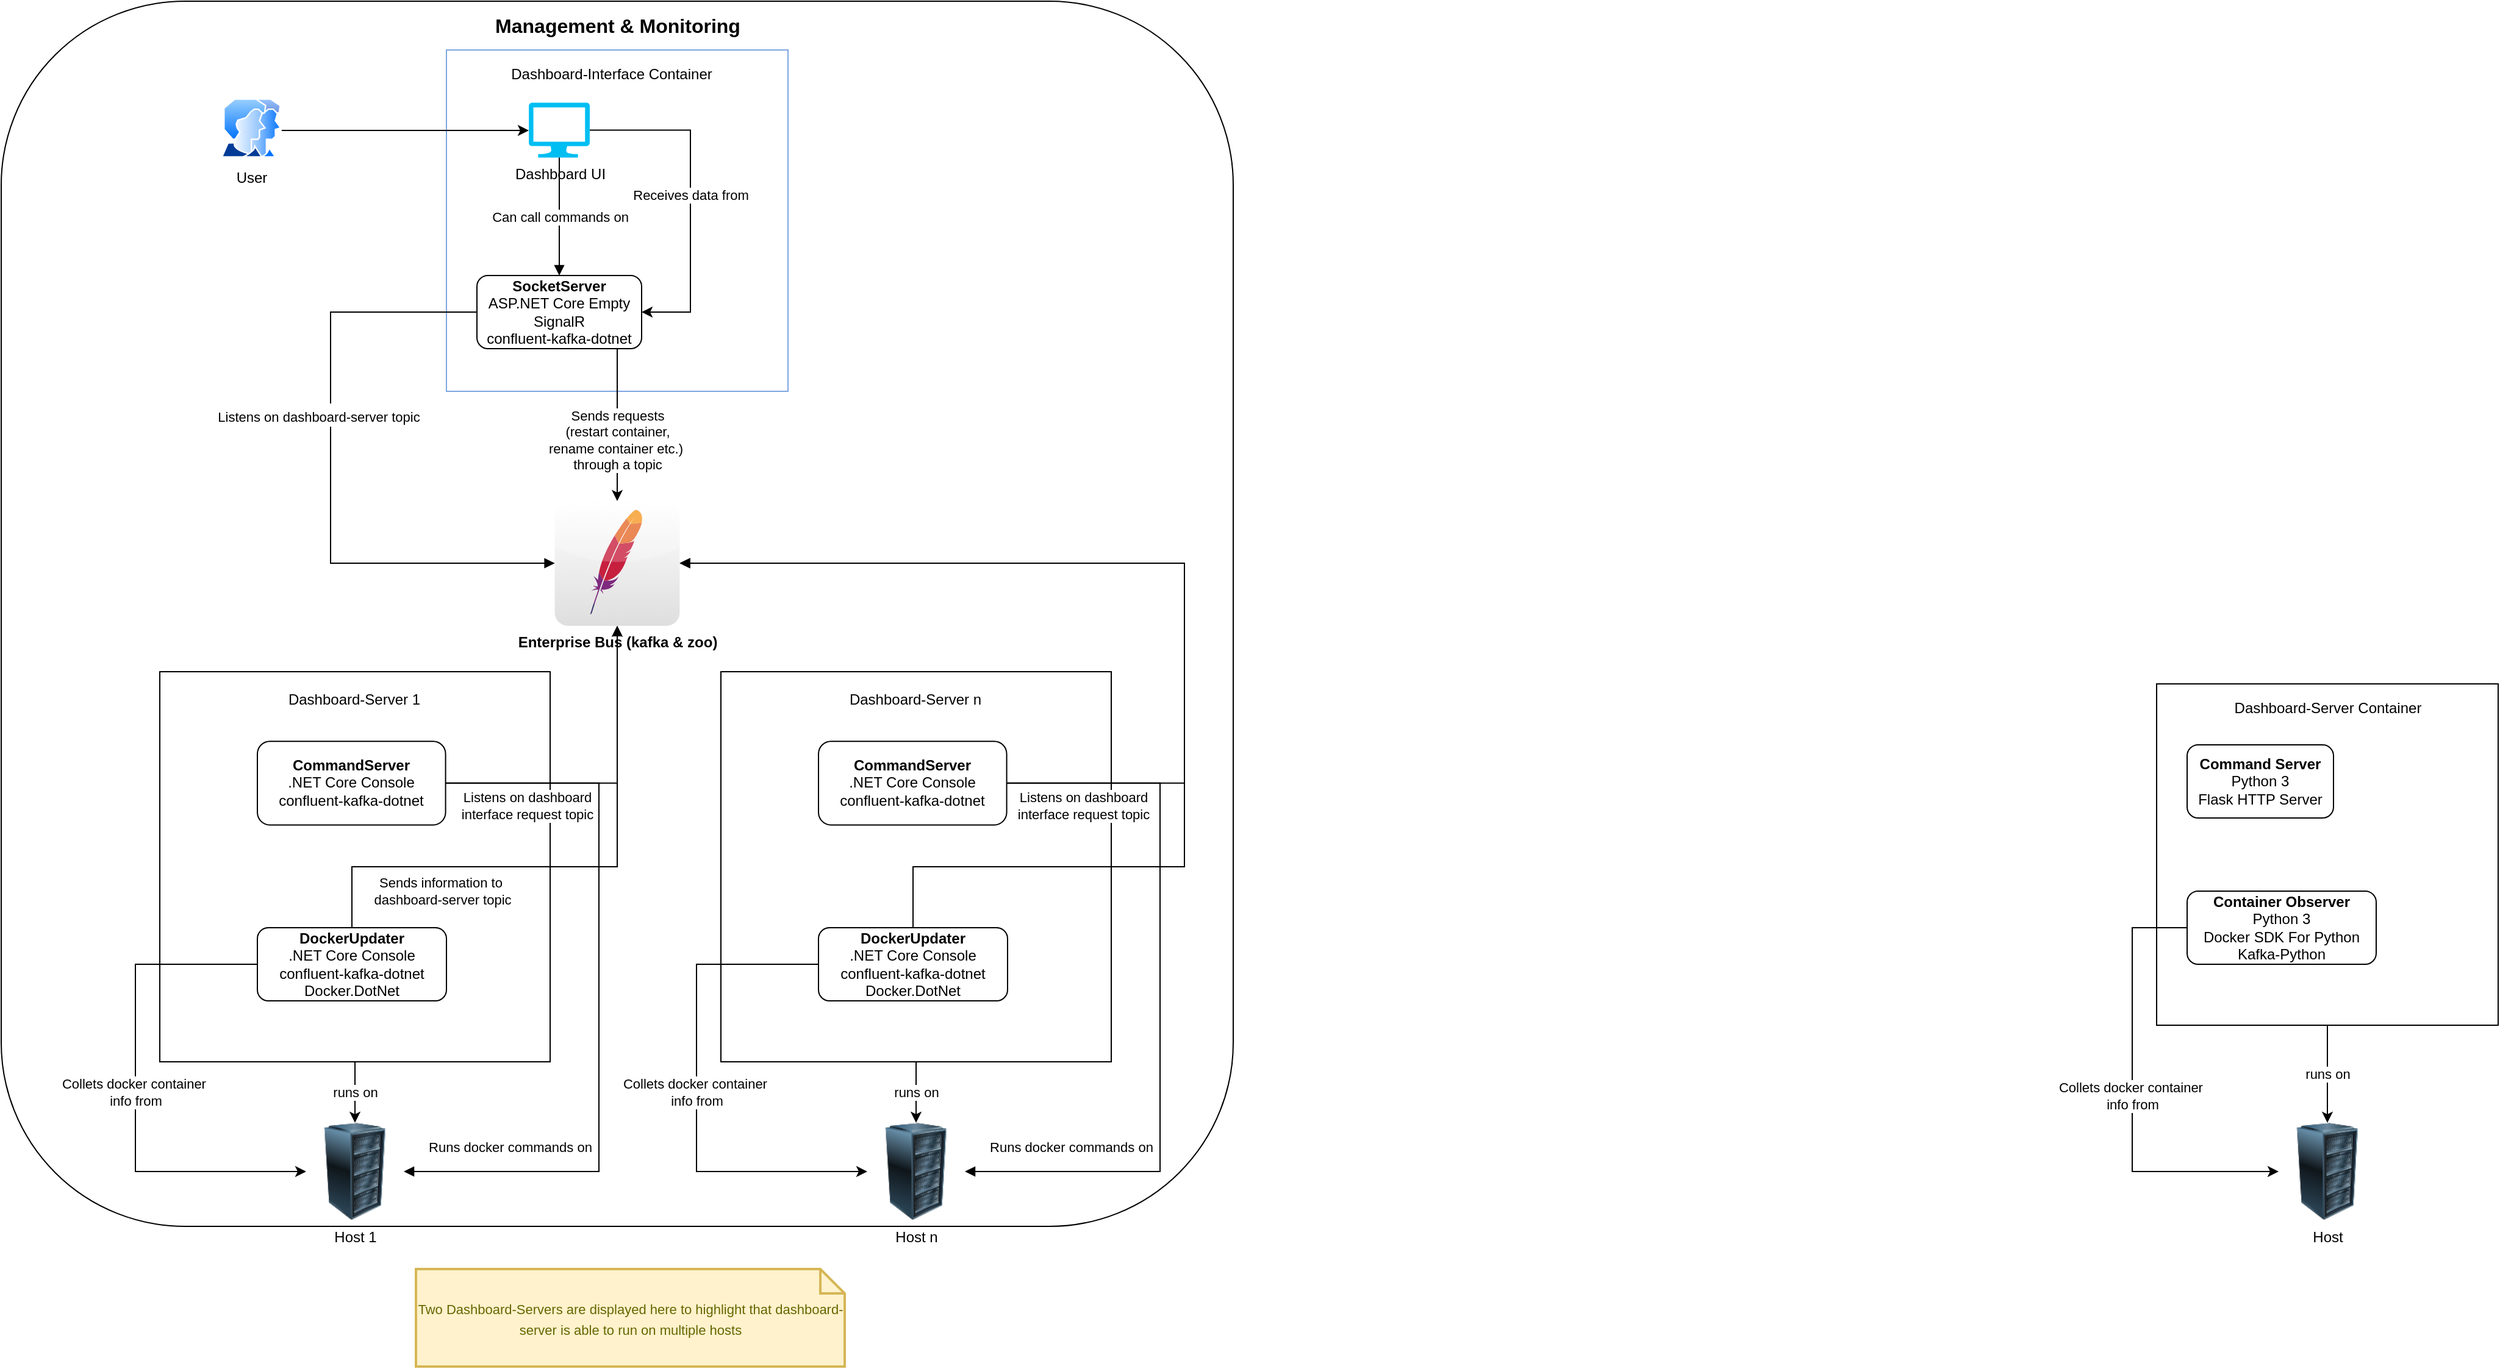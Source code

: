<mxfile version="13.6.2" type="device"><diagram id="EW7lvQHSEt5OGGt3uh2g" name="Page-1"><mxGraphModel dx="1580" dy="2398" grid="1" gridSize="10" guides="1" tooltips="1" connect="1" arrows="1" fold="1" page="1" pageScale="1" pageWidth="827" pageHeight="1169" math="0" shadow="0"><root><mxCell id="0"/><mxCell id="1" parent="0"/><mxCell id="G_wXkEdF7VOo3HFoWq-Z-2" value="" style="rounded=1;whiteSpace=wrap;html=1;" parent="1" vertex="1"><mxGeometry x="20.0" y="-10" width="1010" height="1005" as="geometry"/></mxCell><mxCell id="27ya8WVBaCJasNRtcrxf-12" value="" style="whiteSpace=wrap;html=1;aspect=fixed;" parent="1" vertex="1"><mxGeometry x="150" y="540" width="320" height="320" as="geometry"/></mxCell><mxCell id="27ya8WVBaCJasNRtcrxf-3" value="User" style="aspect=fixed;perimeter=ellipsePerimeter;html=1;align=center;shadow=0;dashed=0;spacingTop=3;image;image=img/lib/active_directory/user_accounts.svg;" parent="1" vertex="1"><mxGeometry x="200" y="69.75" width="50" height="48.5" as="geometry"/></mxCell><mxCell id="27ya8WVBaCJasNRtcrxf-26" value="Sends information&amp;nbsp;to&lt;br&gt;&amp;nbsp;dashboard-server topic" style="edgeStyle=orthogonalEdgeStyle;rounded=0;orthogonalLoop=1;jettySize=auto;html=1;startArrow=none;startFill=0;endArrow=classic;endFill=1;" parent="1" source="27ya8WVBaCJasNRtcrxf-20" target="27ya8WVBaCJasNRtcrxf-15" edge="1"><mxGeometry x="-0.473" y="-20" relative="1" as="geometry"><Array as="points"><mxPoint x="308" y="700"/><mxPoint x="525" y="700"/></Array><mxPoint as="offset"/></mxGeometry></mxCell><mxCell id="G_wXkEdF7VOo3HFoWq-Z-3" value="Management &amp;amp; Monitoring" style="text;html=1;strokeColor=none;fillColor=none;align=center;verticalAlign=middle;whiteSpace=wrap;rounded=0;fontSize=16;fontStyle=1" parent="1" vertex="1"><mxGeometry x="388.5" width="273" height="20" as="geometry"/></mxCell><mxCell id="27ya8WVBaCJasNRtcrxf-5" value="" style="whiteSpace=wrap;html=1;aspect=fixed;strokeColor=#7EA6E0;" parent="1" vertex="1"><mxGeometry x="385" y="30" width="280" height="280" as="geometry"/></mxCell><mxCell id="27ya8WVBaCJasNRtcrxf-6" value="Dashboard-Interface Container" style="text;html=1;strokeColor=none;fillColor=none;align=center;verticalAlign=middle;whiteSpace=wrap;rounded=0;" parent="1" vertex="1"><mxGeometry x="422.5" y="40" width="195" height="20" as="geometry"/></mxCell><mxCell id="27ya8WVBaCJasNRtcrxf-11" value="Receives data from" style="edgeStyle=orthogonalEdgeStyle;rounded=0;orthogonalLoop=1;jettySize=auto;html=1;startArrow=none;startFill=0;endArrow=classic;endFill=1;exitX=1;exitY=0.5;exitDx=0;exitDy=0;exitPerimeter=0;" parent="1" source="27ya8WVBaCJasNRtcrxf-2" target="27ya8WVBaCJasNRtcrxf-10" edge="1"><mxGeometry relative="1" as="geometry"><Array as="points"><mxPoint x="585" y="96"/><mxPoint x="585" y="245"/></Array></mxGeometry></mxCell><mxCell id="27ya8WVBaCJasNRtcrxf-2" value="Dashboard UI" style="verticalLabelPosition=bottom;html=1;verticalAlign=top;align=center;strokeColor=none;fillColor=#00BEF2;shape=mxgraph.azure.computer;pointerEvents=1;" parent="1" vertex="1"><mxGeometry x="452.5" y="73.25" width="50" height="45" as="geometry"/></mxCell><mxCell id="G_wXkEdF7VOo3HFoWq-Z-1" value="Can call commands on" style="edgeStyle=orthogonalEdgeStyle;rounded=0;orthogonalLoop=1;jettySize=auto;html=1;endArrow=none;endFill=0;startArrow=block;startFill=1;" parent="1" source="27ya8WVBaCJasNRtcrxf-10" target="27ya8WVBaCJasNRtcrxf-2" edge="1"><mxGeometry relative="1" as="geometry"/></mxCell><mxCell id="27ya8WVBaCJasNRtcrxf-10" value="&lt;b&gt;SocketServer&lt;br&gt;&lt;/b&gt;ASP.NET Core Empty&lt;br&gt;SignalR&lt;br&gt;confluent-kafka-dotnet" style="rounded=1;whiteSpace=wrap;html=1;" parent="1" vertex="1"><mxGeometry x="410" y="215" width="135" height="60" as="geometry"/></mxCell><mxCell id="27ya8WVBaCJasNRtcrxf-15" value="&lt;b&gt;Enterprise Bus (kafka &amp;amp; zoo)&lt;/b&gt;" style="dashed=0;outlineConnect=0;html=1;align=center;labelPosition=center;verticalLabelPosition=bottom;verticalAlign=top;shape=mxgraph.webicons.apache;gradientColor=#DFDEDE" parent="1" vertex="1"><mxGeometry x="473.8" y="400" width="102.4" height="102.4" as="geometry"/></mxCell><mxCell id="G_wXkEdF7VOo3HFoWq-Z-5" value="&lt;font style=&quot;font-size: 11px&quot;&gt;Listens on&amp;nbsp;dashboard-server topic&lt;/font&gt;" style="edgeStyle=orthogonalEdgeStyle;rounded=0;orthogonalLoop=1;jettySize=auto;html=1;startArrow=none;startFill=0;endArrow=block;endFill=1;fontSize=16;exitX=0;exitY=0.5;exitDx=0;exitDy=0;" parent="1" source="27ya8WVBaCJasNRtcrxf-10" target="27ya8WVBaCJasNRtcrxf-15" edge="1"><mxGeometry x="-0.202" y="-10" relative="1" as="geometry"><Array as="points"><mxPoint x="290" y="245"/><mxPoint x="290" y="451"/></Array><mxPoint as="offset"/></mxGeometry></mxCell><mxCell id="G_wXkEdF7VOo3HFoWq-Z-6" value="" style="group" parent="1" vertex="1" connectable="0"><mxGeometry x="1787" y="590" width="280" height="360" as="geometry"/></mxCell><mxCell id="G_wXkEdF7VOo3HFoWq-Z-7" value="" style="group" parent="G_wXkEdF7VOo3HFoWq-Z-6" vertex="1" connectable="0"><mxGeometry y="-40" width="280" height="280" as="geometry"/></mxCell><mxCell id="G_wXkEdF7VOo3HFoWq-Z-8" value="" style="whiteSpace=wrap;html=1;aspect=fixed;" parent="G_wXkEdF7VOo3HFoWq-Z-7" vertex="1"><mxGeometry width="280" height="280" as="geometry"/></mxCell><mxCell id="G_wXkEdF7VOo3HFoWq-Z-9" value="Dashboard-Server Container" style="text;html=1;strokeColor=none;fillColor=none;align=center;verticalAlign=middle;whiteSpace=wrap;rounded=0;" parent="G_wXkEdF7VOo3HFoWq-Z-7" vertex="1"><mxGeometry x="47.5" y="10" width="185" height="20" as="geometry"/></mxCell><mxCell id="G_wXkEdF7VOo3HFoWq-Z-10" value="&lt;b&gt;Command Server&lt;/b&gt;&lt;br&gt;Python 3&lt;br&gt;Flask HTTP Server" style="rounded=1;whiteSpace=wrap;html=1;" parent="G_wXkEdF7VOo3HFoWq-Z-7" vertex="1"><mxGeometry x="25" y="50" width="120" height="60" as="geometry"/></mxCell><mxCell id="G_wXkEdF7VOo3HFoWq-Z-11" value="Collets docker container&amp;nbsp;&lt;br&gt;info from" style="edgeStyle=orthogonalEdgeStyle;rounded=0;orthogonalLoop=1;jettySize=auto;html=1;startArrow=none;startFill=0;endArrow=classic;endFill=1;" parent="G_wXkEdF7VOo3HFoWq-Z-6" source="G_wXkEdF7VOo3HFoWq-Z-12" target="G_wXkEdF7VOo3HFoWq-Z-13" edge="1"><mxGeometry relative="1" as="geometry"><Array as="points"><mxPoint x="-20" y="160"/><mxPoint x="-20" y="360"/></Array></mxGeometry></mxCell><mxCell id="G_wXkEdF7VOo3HFoWq-Z-12" value="&lt;b&gt;Container Observer&lt;/b&gt;&lt;br&gt;Python 3&lt;br&gt;Docker SDK For Python&lt;br&gt;Kafka-Python" style="rounded=1;whiteSpace=wrap;html=1;" parent="G_wXkEdF7VOo3HFoWq-Z-6" vertex="1"><mxGeometry x="25" y="130" width="155" height="60" as="geometry"/></mxCell><mxCell id="G_wXkEdF7VOo3HFoWq-Z-13" value="Host" style="image;html=1;labelBackgroundColor=#ffffff;image=img/lib/clip_art/computers/Server_Rack_128x128.png" parent="G_wXkEdF7VOo3HFoWq-Z-6" vertex="1"><mxGeometry x="100" y="320" width="80" height="80" as="geometry"/></mxCell><mxCell id="G_wXkEdF7VOo3HFoWq-Z-14" value="runs on" style="edgeStyle=orthogonalEdgeStyle;rounded=0;orthogonalLoop=1;jettySize=auto;html=1;startArrow=none;startFill=0;endArrow=classic;endFill=1;" parent="G_wXkEdF7VOo3HFoWq-Z-6" source="G_wXkEdF7VOo3HFoWq-Z-8" target="G_wXkEdF7VOo3HFoWq-Z-13" edge="1"><mxGeometry relative="1" as="geometry"/></mxCell><mxCell id="27ya8WVBaCJasNRtcrxf-4" style="edgeStyle=orthogonalEdgeStyle;rounded=0;orthogonalLoop=1;jettySize=auto;html=1;" parent="1" source="27ya8WVBaCJasNRtcrxf-3" target="27ya8WVBaCJasNRtcrxf-2" edge="1"><mxGeometry relative="1" as="geometry"><Array as="points"><mxPoint x="330" y="96"/><mxPoint x="330" y="96"/></Array></mxGeometry></mxCell><mxCell id="27ya8WVBaCJasNRtcrxf-18" value="Sends&amp;nbsp;requests&lt;br&gt;(restart container, &lt;br&gt;rename container etc.)&amp;nbsp;&lt;br&gt;through a topic" style="edgeStyle=orthogonalEdgeStyle;rounded=0;orthogonalLoop=1;jettySize=auto;html=1;startArrow=none;startFill=0;endArrow=classic;endFill=1;" parent="1" source="27ya8WVBaCJasNRtcrxf-10" target="27ya8WVBaCJasNRtcrxf-15" edge="1"><mxGeometry x="0.2" relative="1" as="geometry"><Array as="points"><mxPoint x="525" y="330"/><mxPoint x="525" y="330"/></Array><mxPoint as="offset"/></mxGeometry></mxCell><mxCell id="27ya8WVBaCJasNRtcrxf-24" value="Collets docker container&amp;nbsp;&lt;br&gt;info from" style="edgeStyle=orthogonalEdgeStyle;rounded=0;orthogonalLoop=1;jettySize=auto;html=1;startArrow=none;startFill=0;endArrow=classic;endFill=1;" parent="1" source="27ya8WVBaCJasNRtcrxf-20" target="27ya8WVBaCJasNRtcrxf-22" edge="1"><mxGeometry relative="1" as="geometry"><Array as="points"><mxPoint x="130" y="780"/><mxPoint x="130" y="950"/></Array></mxGeometry></mxCell><mxCell id="27ya8WVBaCJasNRtcrxf-20" value="&lt;b&gt;DockerUpdater&lt;/b&gt;&lt;br&gt;.NET Core Console&lt;br&gt;confluent-kafka-dotnet&lt;br&gt;Docker.DotNet" style="rounded=1;whiteSpace=wrap;html=1;" parent="1" vertex="1"><mxGeometry x="230" y="750" width="155" height="60" as="geometry"/></mxCell><mxCell id="27ya8WVBaCJasNRtcrxf-22" value="Host 1" style="image;html=1;labelBackgroundColor=#ffffff;image=img/lib/clip_art/computers/Server_Rack_128x128.png" parent="1" vertex="1"><mxGeometry x="270" y="910" width="80" height="80" as="geometry"/></mxCell><mxCell id="27ya8WVBaCJasNRtcrxf-23" value="runs on" style="edgeStyle=orthogonalEdgeStyle;rounded=0;orthogonalLoop=1;jettySize=auto;html=1;startArrow=none;startFill=0;endArrow=classic;endFill=1;" parent="1" source="27ya8WVBaCJasNRtcrxf-12" target="27ya8WVBaCJasNRtcrxf-22" edge="1"><mxGeometry relative="1" as="geometry"/></mxCell><mxCell id="27ya8WVBaCJasNRtcrxf-13" value="Dashboard-Server 1" style="text;html=1;strokeColor=none;fillColor=none;align=center;verticalAlign=middle;whiteSpace=wrap;rounded=0;" parent="1" vertex="1"><mxGeometry x="204.286" y="551.429" width="211.429" height="22.857" as="geometry"/></mxCell><mxCell id="t01zvd165s5X_d--K_lY-4" value="Listens on dashboard&lt;br&gt;interface request topic" style="edgeStyle=orthogonalEdgeStyle;rounded=0;orthogonalLoop=1;jettySize=auto;html=1;startArrow=none;startFill=0;endArrow=block;endFill=1;" edge="1" parent="1" source="27ya8WVBaCJasNRtcrxf-16" target="27ya8WVBaCJasNRtcrxf-15"><mxGeometry x="-0.503" y="-19" relative="1" as="geometry"><Array as="points"><mxPoint x="525" y="631"/></Array><mxPoint as="offset"/></mxGeometry></mxCell><mxCell id="t01zvd165s5X_d--K_lY-5" value="Runs docker commands on" style="edgeStyle=orthogonalEdgeStyle;rounded=0;orthogonalLoop=1;jettySize=auto;html=1;startArrow=none;startFill=0;endArrow=block;endFill=1;" edge="1" parent="1" source="27ya8WVBaCJasNRtcrxf-16" target="27ya8WVBaCJasNRtcrxf-22"><mxGeometry x="0.712" y="-20" relative="1" as="geometry"><Array as="points"><mxPoint x="510" y="631"/><mxPoint x="510" y="950"/></Array><mxPoint as="offset"/></mxGeometry></mxCell><mxCell id="27ya8WVBaCJasNRtcrxf-16" value="&lt;b&gt;CommandServer&lt;/b&gt;&lt;br&gt;.NET Core Console&lt;br&gt;confluent-kafka-dotnet" style="rounded=1;whiteSpace=wrap;html=1;" parent="1" vertex="1"><mxGeometry x="230.001" y="597.143" width="154.286" height="68.571" as="geometry"/></mxCell><mxCell id="t01zvd165s5X_d--K_lY-6" value="" style="whiteSpace=wrap;html=1;aspect=fixed;" vertex="1" parent="1"><mxGeometry x="610" y="540" width="320" height="320" as="geometry"/></mxCell><mxCell id="t01zvd165s5X_d--K_lY-7" value="Collets docker container&amp;nbsp;&lt;br&gt;info from" style="edgeStyle=orthogonalEdgeStyle;rounded=0;orthogonalLoop=1;jettySize=auto;html=1;startArrow=none;startFill=0;endArrow=classic;endFill=1;" edge="1" parent="1" source="t01zvd165s5X_d--K_lY-8" target="t01zvd165s5X_d--K_lY-9"><mxGeometry relative="1" as="geometry"><Array as="points"><mxPoint x="590" y="780"/><mxPoint x="590" y="950"/></Array></mxGeometry></mxCell><mxCell id="t01zvd165s5X_d--K_lY-16" style="edgeStyle=orthogonalEdgeStyle;rounded=0;orthogonalLoop=1;jettySize=auto;html=1;startArrow=none;startFill=0;endArrow=block;endFill=1;" edge="1" parent="1" source="t01zvd165s5X_d--K_lY-8" target="27ya8WVBaCJasNRtcrxf-15"><mxGeometry relative="1" as="geometry"><Array as="points"><mxPoint x="768" y="700"/><mxPoint x="990" y="700"/><mxPoint x="990" y="451"/></Array></mxGeometry></mxCell><mxCell id="t01zvd165s5X_d--K_lY-8" value="&lt;b&gt;DockerUpdater&lt;/b&gt;&lt;br&gt;.NET Core Console&lt;br&gt;confluent-kafka-dotnet&lt;br&gt;Docker.DotNet" style="rounded=1;whiteSpace=wrap;html=1;" vertex="1" parent="1"><mxGeometry x="690" y="750" width="155" height="60" as="geometry"/></mxCell><mxCell id="t01zvd165s5X_d--K_lY-9" value="Host n" style="image;html=1;labelBackgroundColor=#ffffff;image=img/lib/clip_art/computers/Server_Rack_128x128.png" vertex="1" parent="1"><mxGeometry x="730" y="910" width="80" height="80" as="geometry"/></mxCell><mxCell id="t01zvd165s5X_d--K_lY-10" value="runs on" style="edgeStyle=orthogonalEdgeStyle;rounded=0;orthogonalLoop=1;jettySize=auto;html=1;startArrow=none;startFill=0;endArrow=classic;endFill=1;" edge="1" parent="1" source="t01zvd165s5X_d--K_lY-6" target="t01zvd165s5X_d--K_lY-9"><mxGeometry relative="1" as="geometry"/></mxCell><mxCell id="t01zvd165s5X_d--K_lY-11" value="Dashboard-Server n" style="text;html=1;strokeColor=none;fillColor=none;align=center;verticalAlign=middle;whiteSpace=wrap;rounded=0;" vertex="1" parent="1"><mxGeometry x="664.286" y="551.429" width="211.429" height="22.857" as="geometry"/></mxCell><mxCell id="t01zvd165s5X_d--K_lY-12" value="Listens on dashboard&lt;br&gt;interface request topic" style="edgeStyle=orthogonalEdgeStyle;rounded=0;orthogonalLoop=1;jettySize=auto;html=1;startArrow=none;startFill=0;endArrow=block;endFill=1;" edge="1" parent="1" source="t01zvd165s5X_d--K_lY-14" target="27ya8WVBaCJasNRtcrxf-15"><mxGeometry x="-0.83" y="-19" relative="1" as="geometry"><mxPoint x="980.0" y="502.4" as="targetPoint"/><Array as="points"><mxPoint x="990" y="631"/><mxPoint x="990" y="451"/></Array><mxPoint as="offset"/></mxGeometry></mxCell><mxCell id="t01zvd165s5X_d--K_lY-13" value="Runs docker commands on" style="edgeStyle=orthogonalEdgeStyle;rounded=0;orthogonalLoop=1;jettySize=auto;html=1;startArrow=none;startFill=0;endArrow=block;endFill=1;" edge="1" parent="1" source="t01zvd165s5X_d--K_lY-14" target="t01zvd165s5X_d--K_lY-9"><mxGeometry x="0.712" y="-20" relative="1" as="geometry"><Array as="points"><mxPoint x="970" y="631"/><mxPoint x="970" y="950"/></Array><mxPoint as="offset"/></mxGeometry></mxCell><mxCell id="t01zvd165s5X_d--K_lY-14" value="&lt;b&gt;CommandServer&lt;/b&gt;&lt;br&gt;.NET Core Console&lt;br&gt;confluent-kafka-dotnet" style="rounded=1;whiteSpace=wrap;html=1;" vertex="1" parent="1"><mxGeometry x="690.001" y="597.143" width="154.286" height="68.571" as="geometry"/></mxCell><mxCell id="t01zvd165s5X_d--K_lY-18" value="&lt;font style=&quot;font-size: 11px&quot;&gt;Two Dashboard-Servers are displayed here to highlight that dashboard-server is able to run on multiple hosts&lt;/font&gt;" style="shape=note;strokeWidth=2;fontSize=14;size=20;whiteSpace=wrap;html=1;fillColor=#fff2cc;strokeColor=#d6b656;fontColor=#666600;" vertex="1" parent="1"><mxGeometry x="360" y="1030" width="351.5" height="80" as="geometry"/></mxCell></root></mxGraphModel></diagram></mxfile>